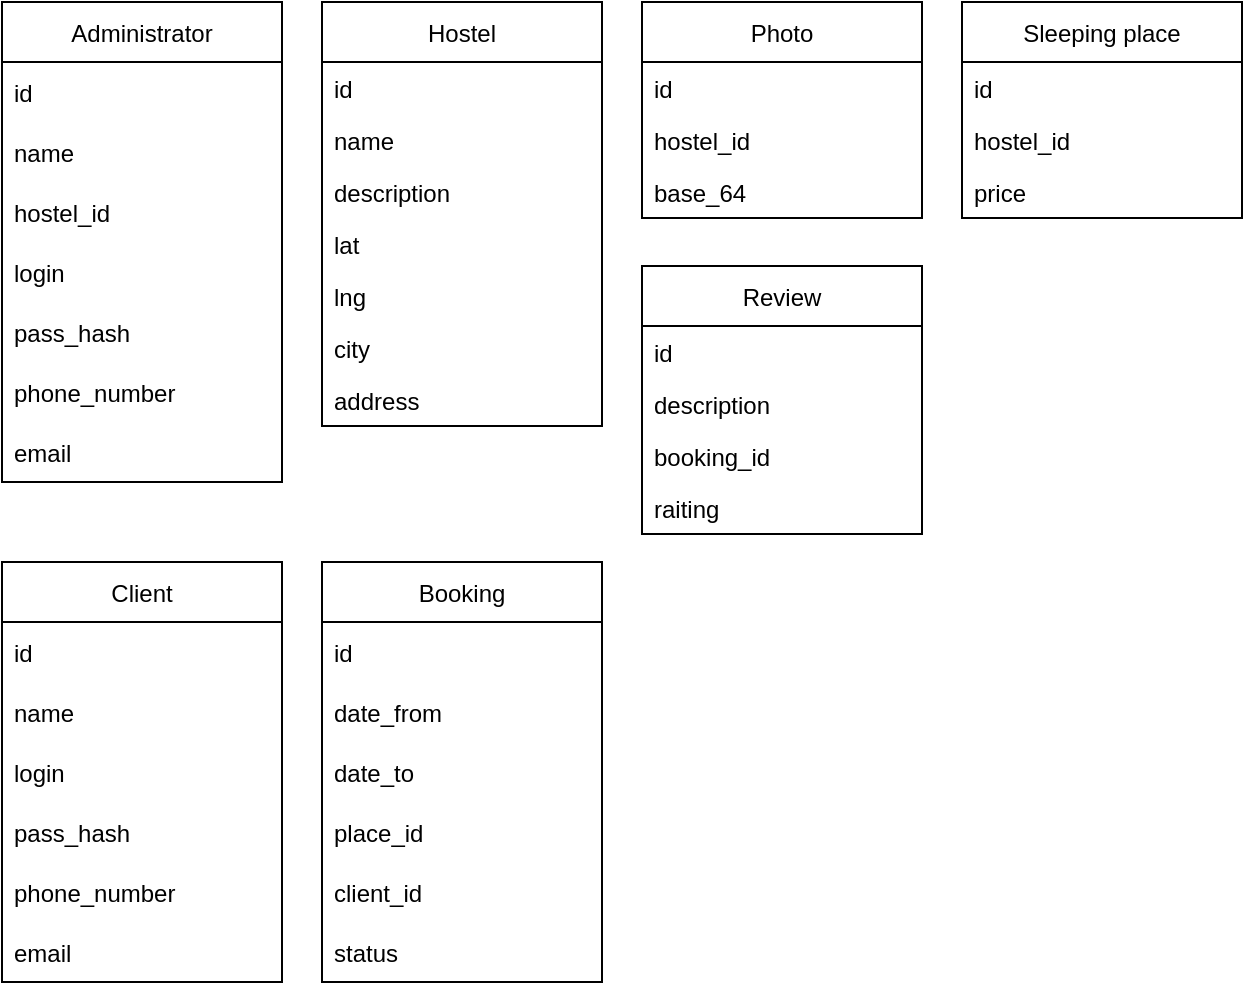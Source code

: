 <mxfile version="15.8.6" type="github">
  <diagram id="C5RBs43oDa-KdzZeNtuy" name="Page-1">
    <mxGraphModel dx="946" dy="614" grid="1" gridSize="10" guides="1" tooltips="1" connect="1" arrows="1" fold="1" page="1" pageScale="1" pageWidth="827" pageHeight="1169" math="0" shadow="0">
      <root>
        <mxCell id="WIyWlLk6GJQsqaUBKTNV-0" />
        <mxCell id="WIyWlLk6GJQsqaUBKTNV-1" parent="WIyWlLk6GJQsqaUBKTNV-0" />
        <mxCell id="wW36nWrKPNOWyTisuCuH-1" value="Administrator" style="swimlane;fontStyle=0;childLayout=stackLayout;horizontal=1;startSize=30;horizontalStack=0;resizeParent=1;resizeParentMax=0;resizeLast=0;collapsible=1;marginBottom=0;" vertex="1" parent="WIyWlLk6GJQsqaUBKTNV-1">
          <mxGeometry x="40" y="40" width="140" height="240" as="geometry" />
        </mxCell>
        <mxCell id="wW36nWrKPNOWyTisuCuH-2" value="id" style="text;strokeColor=none;fillColor=none;align=left;verticalAlign=middle;spacingLeft=4;spacingRight=4;overflow=hidden;points=[[0,0.5],[1,0.5]];portConstraint=eastwest;rotatable=0;" vertex="1" parent="wW36nWrKPNOWyTisuCuH-1">
          <mxGeometry y="30" width="140" height="30" as="geometry" />
        </mxCell>
        <mxCell id="wW36nWrKPNOWyTisuCuH-3" value="name" style="text;strokeColor=none;fillColor=none;align=left;verticalAlign=middle;spacingLeft=4;spacingRight=4;overflow=hidden;points=[[0,0.5],[1,0.5]];portConstraint=eastwest;rotatable=0;" vertex="1" parent="wW36nWrKPNOWyTisuCuH-1">
          <mxGeometry y="60" width="140" height="30" as="geometry" />
        </mxCell>
        <mxCell id="wW36nWrKPNOWyTisuCuH-11" value="hostel_id" style="text;strokeColor=none;fillColor=none;align=left;verticalAlign=middle;spacingLeft=4;spacingRight=4;overflow=hidden;points=[[0,0.5],[1,0.5]];portConstraint=eastwest;rotatable=0;" vertex="1" parent="wW36nWrKPNOWyTisuCuH-1">
          <mxGeometry y="90" width="140" height="30" as="geometry" />
        </mxCell>
        <mxCell id="wW36nWrKPNOWyTisuCuH-12" value="login" style="text;strokeColor=none;fillColor=none;align=left;verticalAlign=middle;spacingLeft=4;spacingRight=4;overflow=hidden;points=[[0,0.5],[1,0.5]];portConstraint=eastwest;rotatable=0;" vertex="1" parent="wW36nWrKPNOWyTisuCuH-1">
          <mxGeometry y="120" width="140" height="30" as="geometry" />
        </mxCell>
        <mxCell id="wW36nWrKPNOWyTisuCuH-13" value="pass_hash" style="text;strokeColor=none;fillColor=none;align=left;verticalAlign=middle;spacingLeft=4;spacingRight=4;overflow=hidden;points=[[0,0.5],[1,0.5]];portConstraint=eastwest;rotatable=0;" vertex="1" parent="wW36nWrKPNOWyTisuCuH-1">
          <mxGeometry y="150" width="140" height="30" as="geometry" />
        </mxCell>
        <mxCell id="wW36nWrKPNOWyTisuCuH-14" value="phone_number" style="text;strokeColor=none;fillColor=none;align=left;verticalAlign=middle;spacingLeft=4;spacingRight=4;overflow=hidden;points=[[0,0.5],[1,0.5]];portConstraint=eastwest;rotatable=0;" vertex="1" parent="wW36nWrKPNOWyTisuCuH-1">
          <mxGeometry y="180" width="140" height="30" as="geometry" />
        </mxCell>
        <mxCell id="wW36nWrKPNOWyTisuCuH-15" value="email" style="text;strokeColor=none;fillColor=none;align=left;verticalAlign=middle;spacingLeft=4;spacingRight=4;overflow=hidden;points=[[0,0.5],[1,0.5]];portConstraint=eastwest;rotatable=0;" vertex="1" parent="wW36nWrKPNOWyTisuCuH-1">
          <mxGeometry y="210" width="140" height="30" as="geometry" />
        </mxCell>
        <mxCell id="wW36nWrKPNOWyTisuCuH-18" value="Hostel" style="swimlane;fontStyle=0;childLayout=stackLayout;horizontal=1;startSize=30;horizontalStack=0;resizeParent=1;resizeParentMax=0;resizeLast=0;collapsible=1;marginBottom=0;" vertex="1" parent="WIyWlLk6GJQsqaUBKTNV-1">
          <mxGeometry x="200" y="40" width="140" height="212" as="geometry" />
        </mxCell>
        <mxCell id="zkfFHV4jXpPFQw0GAbJ--18" value="id" style="text;align=left;verticalAlign=top;spacingLeft=4;spacingRight=4;overflow=hidden;rotatable=0;points=[[0,0.5],[1,0.5]];portConstraint=eastwest;" parent="wW36nWrKPNOWyTisuCuH-18" vertex="1">
          <mxGeometry y="30" width="140" height="26" as="geometry" />
        </mxCell>
        <mxCell id="zkfFHV4jXpPFQw0GAbJ--19" value="name" style="text;align=left;verticalAlign=top;spacingLeft=4;spacingRight=4;overflow=hidden;rotatable=0;points=[[0,0.5],[1,0.5]];portConstraint=eastwest;rounded=0;shadow=0;html=0;" parent="wW36nWrKPNOWyTisuCuH-18" vertex="1">
          <mxGeometry y="56" width="140" height="26" as="geometry" />
        </mxCell>
        <mxCell id="zkfFHV4jXpPFQw0GAbJ--20" value="description" style="text;align=left;verticalAlign=top;spacingLeft=4;spacingRight=4;overflow=hidden;rotatable=0;points=[[0,0.5],[1,0.5]];portConstraint=eastwest;rounded=0;shadow=0;html=0;" parent="wW36nWrKPNOWyTisuCuH-18" vertex="1">
          <mxGeometry y="82" width="140" height="26" as="geometry" />
        </mxCell>
        <mxCell id="zkfFHV4jXpPFQw0GAbJ--21" value="lat" style="text;align=left;verticalAlign=top;spacingLeft=4;spacingRight=4;overflow=hidden;rotatable=0;points=[[0,0.5],[1,0.5]];portConstraint=eastwest;rounded=0;shadow=0;html=0;" parent="wW36nWrKPNOWyTisuCuH-18" vertex="1">
          <mxGeometry y="108" width="140" height="26" as="geometry" />
        </mxCell>
        <mxCell id="zkfFHV4jXpPFQw0GAbJ--22" value="lng" style="text;align=left;verticalAlign=top;spacingLeft=4;spacingRight=4;overflow=hidden;rotatable=0;points=[[0,0.5],[1,0.5]];portConstraint=eastwest;rounded=0;shadow=0;html=0;" parent="wW36nWrKPNOWyTisuCuH-18" vertex="1">
          <mxGeometry y="134" width="140" height="26" as="geometry" />
        </mxCell>
        <mxCell id="wW36nWrKPNOWyTisuCuH-16" value="city" style="text;align=left;verticalAlign=top;spacingLeft=4;spacingRight=4;overflow=hidden;rotatable=0;points=[[0,0.5],[1,0.5]];portConstraint=eastwest;rounded=0;shadow=0;html=0;" vertex="1" parent="wW36nWrKPNOWyTisuCuH-18">
          <mxGeometry y="160" width="140" height="26" as="geometry" />
        </mxCell>
        <mxCell id="wW36nWrKPNOWyTisuCuH-17" value="address" style="text;align=left;verticalAlign=top;spacingLeft=4;spacingRight=4;overflow=hidden;rotatable=0;points=[[0,0.5],[1,0.5]];portConstraint=eastwest;rounded=0;shadow=0;html=0;" vertex="1" parent="wW36nWrKPNOWyTisuCuH-18">
          <mxGeometry y="186" width="140" height="26" as="geometry" />
        </mxCell>
        <mxCell id="wW36nWrKPNOWyTisuCuH-22" value="Photo" style="swimlane;fontStyle=0;childLayout=stackLayout;horizontal=1;startSize=30;horizontalStack=0;resizeParent=1;resizeParentMax=0;resizeLast=0;collapsible=1;marginBottom=0;" vertex="1" parent="WIyWlLk6GJQsqaUBKTNV-1">
          <mxGeometry x="360" y="40" width="140" height="108" as="geometry" />
        </mxCell>
        <mxCell id="wW36nWrKPNOWyTisuCuH-23" value="id" style="text;align=left;verticalAlign=top;spacingLeft=4;spacingRight=4;overflow=hidden;rotatable=0;points=[[0,0.5],[1,0.5]];portConstraint=eastwest;" vertex="1" parent="wW36nWrKPNOWyTisuCuH-22">
          <mxGeometry y="30" width="140" height="26" as="geometry" />
        </mxCell>
        <mxCell id="wW36nWrKPNOWyTisuCuH-5" value="hostel_id" style="text;align=left;verticalAlign=top;spacingLeft=4;spacingRight=4;overflow=hidden;rotatable=0;points=[[0,0.5],[1,0.5]];portConstraint=eastwest;" vertex="1" parent="wW36nWrKPNOWyTisuCuH-22">
          <mxGeometry y="56" width="140" height="26" as="geometry" />
        </mxCell>
        <mxCell id="wW36nWrKPNOWyTisuCuH-6" value="base_64" style="text;align=left;verticalAlign=top;spacingLeft=4;spacingRight=4;overflow=hidden;rotatable=0;points=[[0,0.5],[1,0.5]];portConstraint=eastwest;" vertex="1" parent="wW36nWrKPNOWyTisuCuH-22">
          <mxGeometry y="82" width="140" height="26" as="geometry" />
        </mxCell>
        <mxCell id="wW36nWrKPNOWyTisuCuH-30" value="Sleeping place" style="swimlane;fontStyle=0;childLayout=stackLayout;horizontal=1;startSize=30;horizontalStack=0;resizeParent=1;resizeParentMax=0;resizeLast=0;collapsible=1;marginBottom=0;" vertex="1" parent="WIyWlLk6GJQsqaUBKTNV-1">
          <mxGeometry x="520" y="40" width="140" height="108" as="geometry" />
        </mxCell>
        <mxCell id="wW36nWrKPNOWyTisuCuH-31" value="id" style="text;align=left;verticalAlign=top;spacingLeft=4;spacingRight=4;overflow=hidden;rotatable=0;points=[[0,0.5],[1,0.5]];portConstraint=eastwest;" vertex="1" parent="wW36nWrKPNOWyTisuCuH-30">
          <mxGeometry y="30" width="140" height="26" as="geometry" />
        </mxCell>
        <mxCell id="wW36nWrKPNOWyTisuCuH-32" value="hostel_id" style="text;align=left;verticalAlign=top;spacingLeft=4;spacingRight=4;overflow=hidden;rotatable=0;points=[[0,0.5],[1,0.5]];portConstraint=eastwest;" vertex="1" parent="wW36nWrKPNOWyTisuCuH-30">
          <mxGeometry y="56" width="140" height="26" as="geometry" />
        </mxCell>
        <mxCell id="wW36nWrKPNOWyTisuCuH-33" value="price" style="text;align=left;verticalAlign=top;spacingLeft=4;spacingRight=4;overflow=hidden;rotatable=0;points=[[0,0.5],[1,0.5]];portConstraint=eastwest;" vertex="1" parent="wW36nWrKPNOWyTisuCuH-30">
          <mxGeometry y="82" width="140" height="26" as="geometry" />
        </mxCell>
        <mxCell id="wW36nWrKPNOWyTisuCuH-34" value="Review" style="swimlane;fontStyle=0;childLayout=stackLayout;horizontal=1;startSize=30;horizontalStack=0;resizeParent=1;resizeParentMax=0;resizeLast=0;collapsible=1;marginBottom=0;" vertex="1" parent="WIyWlLk6GJQsqaUBKTNV-1">
          <mxGeometry x="360" y="172" width="140" height="134" as="geometry" />
        </mxCell>
        <mxCell id="wW36nWrKPNOWyTisuCuH-35" value="id" style="text;align=left;verticalAlign=top;spacingLeft=4;spacingRight=4;overflow=hidden;rotatable=0;points=[[0,0.5],[1,0.5]];portConstraint=eastwest;" vertex="1" parent="wW36nWrKPNOWyTisuCuH-34">
          <mxGeometry y="30" width="140" height="26" as="geometry" />
        </mxCell>
        <mxCell id="wW36nWrKPNOWyTisuCuH-36" value="description" style="text;align=left;verticalAlign=top;spacingLeft=4;spacingRight=4;overflow=hidden;rotatable=0;points=[[0,0.5],[1,0.5]];portConstraint=eastwest;" vertex="1" parent="wW36nWrKPNOWyTisuCuH-34">
          <mxGeometry y="56" width="140" height="26" as="geometry" />
        </mxCell>
        <mxCell id="wW36nWrKPNOWyTisuCuH-37" value="booking_id" style="text;align=left;verticalAlign=top;spacingLeft=4;spacingRight=4;overflow=hidden;rotatable=0;points=[[0,0.5],[1,0.5]];portConstraint=eastwest;" vertex="1" parent="wW36nWrKPNOWyTisuCuH-34">
          <mxGeometry y="82" width="140" height="26" as="geometry" />
        </mxCell>
        <mxCell id="wW36nWrKPNOWyTisuCuH-38" value="raiting" style="text;align=left;verticalAlign=top;spacingLeft=4;spacingRight=4;overflow=hidden;rotatable=0;points=[[0,0.5],[1,0.5]];portConstraint=eastwest;" vertex="1" parent="wW36nWrKPNOWyTisuCuH-34">
          <mxGeometry y="108" width="140" height="26" as="geometry" />
        </mxCell>
        <mxCell id="wW36nWrKPNOWyTisuCuH-39" value="Client" style="swimlane;fontStyle=0;childLayout=stackLayout;horizontal=1;startSize=30;horizontalStack=0;resizeParent=1;resizeParentMax=0;resizeLast=0;collapsible=1;marginBottom=0;" vertex="1" parent="WIyWlLk6GJQsqaUBKTNV-1">
          <mxGeometry x="40" y="320" width="140" height="210" as="geometry" />
        </mxCell>
        <mxCell id="wW36nWrKPNOWyTisuCuH-40" value="id" style="text;strokeColor=none;fillColor=none;align=left;verticalAlign=middle;spacingLeft=4;spacingRight=4;overflow=hidden;points=[[0,0.5],[1,0.5]];portConstraint=eastwest;rotatable=0;" vertex="1" parent="wW36nWrKPNOWyTisuCuH-39">
          <mxGeometry y="30" width="140" height="30" as="geometry" />
        </mxCell>
        <mxCell id="wW36nWrKPNOWyTisuCuH-41" value="name" style="text;strokeColor=none;fillColor=none;align=left;verticalAlign=middle;spacingLeft=4;spacingRight=4;overflow=hidden;points=[[0,0.5],[1,0.5]];portConstraint=eastwest;rotatable=0;" vertex="1" parent="wW36nWrKPNOWyTisuCuH-39">
          <mxGeometry y="60" width="140" height="30" as="geometry" />
        </mxCell>
        <mxCell id="wW36nWrKPNOWyTisuCuH-43" value="login" style="text;strokeColor=none;fillColor=none;align=left;verticalAlign=middle;spacingLeft=4;spacingRight=4;overflow=hidden;points=[[0,0.5],[1,0.5]];portConstraint=eastwest;rotatable=0;" vertex="1" parent="wW36nWrKPNOWyTisuCuH-39">
          <mxGeometry y="90" width="140" height="30" as="geometry" />
        </mxCell>
        <mxCell id="wW36nWrKPNOWyTisuCuH-44" value="pass_hash" style="text;strokeColor=none;fillColor=none;align=left;verticalAlign=middle;spacingLeft=4;spacingRight=4;overflow=hidden;points=[[0,0.5],[1,0.5]];portConstraint=eastwest;rotatable=0;" vertex="1" parent="wW36nWrKPNOWyTisuCuH-39">
          <mxGeometry y="120" width="140" height="30" as="geometry" />
        </mxCell>
        <mxCell id="wW36nWrKPNOWyTisuCuH-45" value="phone_number" style="text;strokeColor=none;fillColor=none;align=left;verticalAlign=middle;spacingLeft=4;spacingRight=4;overflow=hidden;points=[[0,0.5],[1,0.5]];portConstraint=eastwest;rotatable=0;" vertex="1" parent="wW36nWrKPNOWyTisuCuH-39">
          <mxGeometry y="150" width="140" height="30" as="geometry" />
        </mxCell>
        <mxCell id="wW36nWrKPNOWyTisuCuH-46" value="email" style="text;strokeColor=none;fillColor=none;align=left;verticalAlign=middle;spacingLeft=4;spacingRight=4;overflow=hidden;points=[[0,0.5],[1,0.5]];portConstraint=eastwest;rotatable=0;" vertex="1" parent="wW36nWrKPNOWyTisuCuH-39">
          <mxGeometry y="180" width="140" height="30" as="geometry" />
        </mxCell>
        <mxCell id="wW36nWrKPNOWyTisuCuH-47" value="Booking" style="swimlane;fontStyle=0;childLayout=stackLayout;horizontal=1;startSize=30;horizontalStack=0;resizeParent=1;resizeParentMax=0;resizeLast=0;collapsible=1;marginBottom=0;" vertex="1" parent="WIyWlLk6GJQsqaUBKTNV-1">
          <mxGeometry x="200" y="320" width="140" height="210" as="geometry" />
        </mxCell>
        <mxCell id="wW36nWrKPNOWyTisuCuH-48" value="id" style="text;strokeColor=none;fillColor=none;align=left;verticalAlign=middle;spacingLeft=4;spacingRight=4;overflow=hidden;points=[[0,0.5],[1,0.5]];portConstraint=eastwest;rotatable=0;" vertex="1" parent="wW36nWrKPNOWyTisuCuH-47">
          <mxGeometry y="30" width="140" height="30" as="geometry" />
        </mxCell>
        <mxCell id="wW36nWrKPNOWyTisuCuH-49" value="date_from" style="text;strokeColor=none;fillColor=none;align=left;verticalAlign=middle;spacingLeft=4;spacingRight=4;overflow=hidden;points=[[0,0.5],[1,0.5]];portConstraint=eastwest;rotatable=0;" vertex="1" parent="wW36nWrKPNOWyTisuCuH-47">
          <mxGeometry y="60" width="140" height="30" as="geometry" />
        </mxCell>
        <mxCell id="wW36nWrKPNOWyTisuCuH-50" value="date_to" style="text;strokeColor=none;fillColor=none;align=left;verticalAlign=middle;spacingLeft=4;spacingRight=4;overflow=hidden;points=[[0,0.5],[1,0.5]];portConstraint=eastwest;rotatable=0;" vertex="1" parent="wW36nWrKPNOWyTisuCuH-47">
          <mxGeometry y="90" width="140" height="30" as="geometry" />
        </mxCell>
        <mxCell id="wW36nWrKPNOWyTisuCuH-51" value="place_id" style="text;strokeColor=none;fillColor=none;align=left;verticalAlign=middle;spacingLeft=4;spacingRight=4;overflow=hidden;points=[[0,0.5],[1,0.5]];portConstraint=eastwest;rotatable=0;" vertex="1" parent="wW36nWrKPNOWyTisuCuH-47">
          <mxGeometry y="120" width="140" height="30" as="geometry" />
        </mxCell>
        <mxCell id="wW36nWrKPNOWyTisuCuH-52" value="client_id" style="text;strokeColor=none;fillColor=none;align=left;verticalAlign=middle;spacingLeft=4;spacingRight=4;overflow=hidden;points=[[0,0.5],[1,0.5]];portConstraint=eastwest;rotatable=0;" vertex="1" parent="wW36nWrKPNOWyTisuCuH-47">
          <mxGeometry y="150" width="140" height="30" as="geometry" />
        </mxCell>
        <mxCell id="wW36nWrKPNOWyTisuCuH-53" value="status" style="text;strokeColor=none;fillColor=none;align=left;verticalAlign=middle;spacingLeft=4;spacingRight=4;overflow=hidden;points=[[0,0.5],[1,0.5]];portConstraint=eastwest;rotatable=0;" vertex="1" parent="wW36nWrKPNOWyTisuCuH-47">
          <mxGeometry y="180" width="140" height="30" as="geometry" />
        </mxCell>
      </root>
    </mxGraphModel>
  </diagram>
</mxfile>
